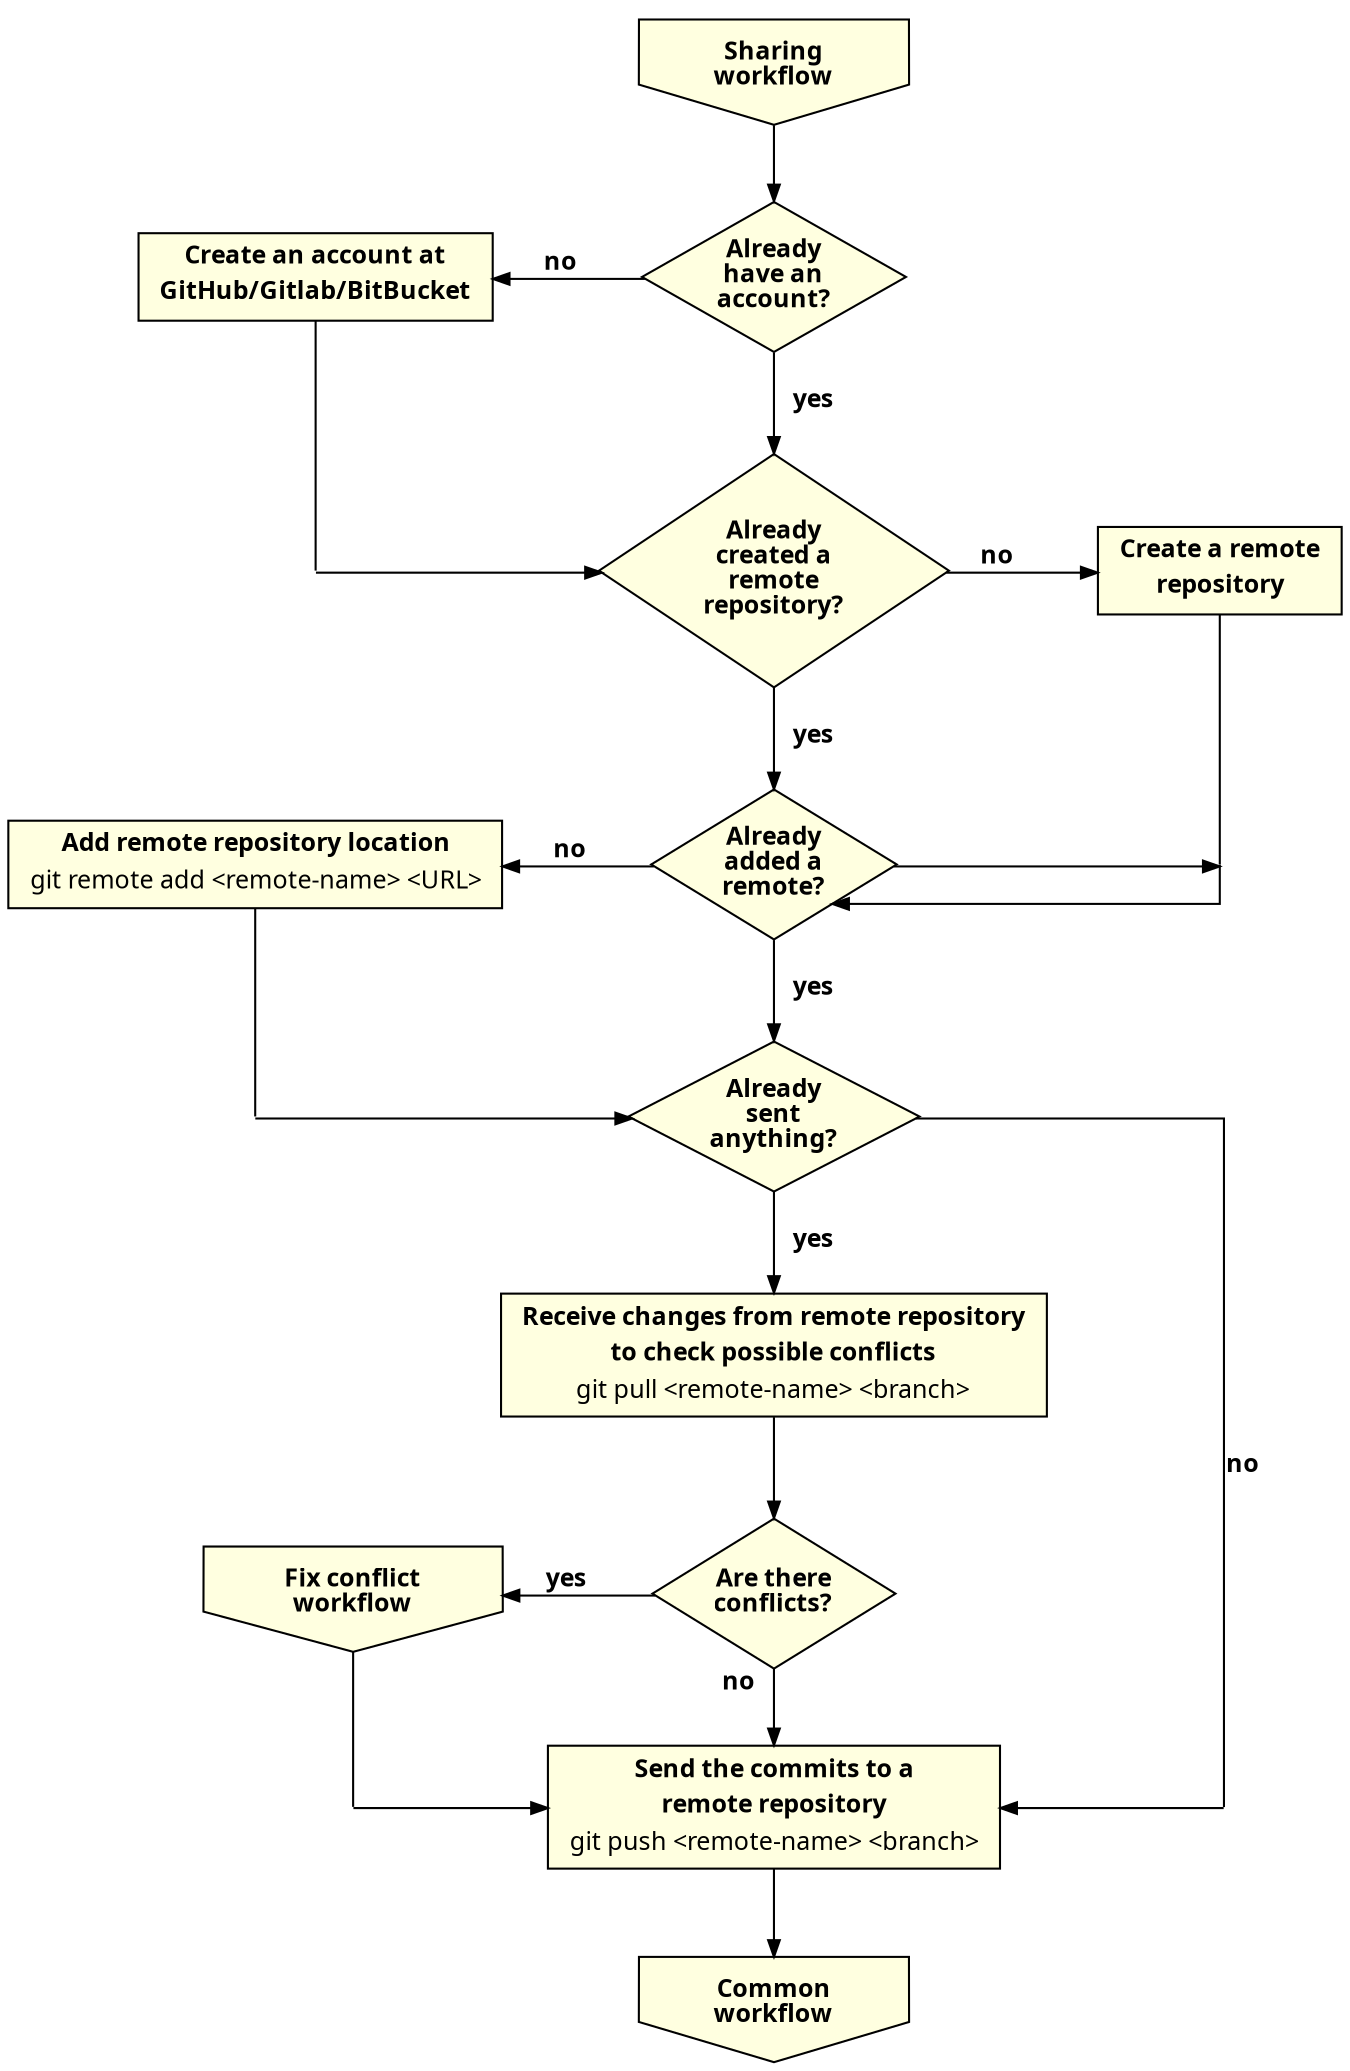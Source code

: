 digraph sharingworkflow {
    splines = ortho;

    edge [
        arrowsize = 0.8,
        fontname = "Verdana",
        fontsize = 12
    ]

    node [
        shape = rect,
        style = filled,
        fillcolor = lightyellow,
        fontname = "Verdana",
        fontsize = 12
    ]

    ////////////////////////////////////////////////////////////////////////////
    // MAIN
    ////////////////////////////////////////////////////////////////////////////
    // workflow
    sharing_workflow [
        shape = invhouse,
        label = <<b>Sharing<br/>workflow</b>>,
        group = main
    ]
    common_workflow [
        shape = invhouse,
        label = <<b>Common<br/>workflow</b>>,
        group = main
    ]

    // decisions
    already_have_an_account [
        shape = diamond,
        label = <<b>Already<br/>have an<br/>account?</b>>,
        height = 1,
        group = main
    ]
    already_created_a_remote_repository [
        shape = diamond,
        label = <<b>Already<br/>created a<br/>remote<br/>repository?</b>>,
        height = 1,
        group = main
    ]
    already_added_remote [
        shape = diamond,
        label = <<b>Already<br/>added a<br/>remote?</b>>,
        height = 1,
        group = main
    ]
    already_sent_anything [
        shape = diamond,
        label = <<b>Already<br/>sent<br/>anything?</b>>,
        height = 1,
        group = main
    ]
    are_there_conflicts [
        shape = diamond,
        label = <<b>Are there<br/>conflicts?</b>>,
        height = 1,
        group = main
    ]

    // commands
    git_pull [
        label = <
            <table border="0" cellborder="0" cellspacing="0">
            <tr><td><b>Receive changes from remote repository</b></td></tr>
            <tr><td><b>to check possible conflicts</b></td></tr>
            <tr><td>git pull &lt;remote-name&gt; &lt;branch&gt;</td></tr>
            </table>
        >,
        group = main
    ]
    git_push [
        label = <
            <table border="0" cellborder="0" cellspacing="0">
            <tr><td><b>Send the commits to a</b></td></tr>
            <tr><td><b>remote repository</b></td></tr>
            <tr><td>git push &lt;remote-name&gt; &lt;branch&gt;</td></tr>
            </table>
        >,
        group = main
    ]

    // put them on the same horizontal line
    { rank = same; dot4; already_added_remote; }
    { rank = same; dot5; git_push; }

    // relations
    sharing_workflow -> already_have_an_account
    already_have_an_account -> already_created_a_remote_repository [label = <<b>   yes</b>>]
    already_created_a_remote_repository -> already_added_remote [label = <<b>   yes</b>>]
    already_added_remote -> already_sent_anything [label = <<b>   yes</b>>]
    already_sent_anything -> git_pull [label = <<b>   yes</b>>]
    git_pull -> are_there_conflicts
    are_there_conflicts -> git_push [xlabel = <<b>no   </b>>]
    git_push -> common_workflow

    git_push -> dot5 [dir = back, minlen = 3]
    dot5 -> already_sent_anything [dir = none, label = <<b>          no</b>>]


    ////////////////////////////////////////////////////////////////////////////
    // LEFT
    ////////////////////////////////////////////////////////////////////////////
    // workflow
    fix_conflicts_workflow [
        shape = invhouse,
        label = <<b>Fix conflict<br/>workflow</b>>,
        group = left
    ]

    // actions
    create_an_account [
        label = <
            <table border="0" cellborder="0" cellspacing="0">
            <tr><td><b>Create an account at</b></td></tr>
            <tr><td><b>GitHub/Gitlab/BitBucket</b></td></tr>
            </table>
        >,
        group = left
    ]

    // commands
    git_remote [
        label = <
            <table border="0" cellborder="0" cellspacing="0">
            <tr><td><b>Add remote repository location</b></td></tr>
            <tr><td>git remote add &lt;remote-name&gt; &lt;URL&gt;</td></tr>
            </table>
        >,
        group = left
    ]

    // dots
    dot1 [
        shape = point,
        style = invis,
        width = 0,
        group = left
    ]
    dot2 [
        shape = point,
        style = invis,
        width = 0,
        group = left
    ]
    dot3 [
        shape = point,
        style = invis,
        width = 0,
        group = left
    ]

    // put them on the same horizontal line
    { rank = same; create_an_account; already_have_an_account; }
    { rank = same; dot1; already_created_a_remote_repository; }
    { rank = same; git_remote; already_added_remote; }
    { rank = same; dot2; already_sent_anything; }
    { rank = same; fix_conflicts_workflow; are_there_conflicts; }
    { rank = same; dot3; git_push; }

    // relations
    create_an_account -> already_have_an_account [dir = back, label = <<b>no</b>>, minlen = 2]
    create_an_account -> dot1 [dir = none]
    dot1 -> already_created_a_remote_repository
    git_remote -> already_added_remote [dir = back, label = <<b>no</b>>, minlen = 2]
    git_remote -> dot2 [dir = none]
    dot2 -> already_sent_anything
    fix_conflicts_workflow -> are_there_conflicts [dir = back, label = <<b>yes</b>>, minlen = 2]
    fix_conflicts_workflow -> dot3 [dir = none]
    dot3 -> git_push


    ////////////////////////////////////////////////////////////////////////////
    // RIGHT
    ////////////////////////////////////////////////////////////////////////////
    // actions
    create_a_remote_repository [
        label = <
            <table border="0" cellborder="0" cellspacing="0">
            <tr><td><b>Create a remote</b></td></tr>
            <tr><td><b>repository</b></td></tr>
            </table>
        >,
        group = right
    ]

    // dots
    dot4 [
        shape = point,
        style = invis,
        width = 0,
        group = right
    ]
    dot5 [
        shape = point,
        style = invis,
        width = 0,
        group = right
    ]

    // put them on the same horizontal line
    { rank = same; already_created_a_remote_repository; create_a_remote_repository; }
    { rank = same; fix_conflicts_workflow; are_there_conflicts; }

    // relations
    already_created_a_remote_repository -> create_a_remote_repository [label = <<b>no</b>>, minlen = 2]
    create_a_remote_repository -> dot4 [dir = none]
    dot4 -> already_added_remote -> dot4
}
